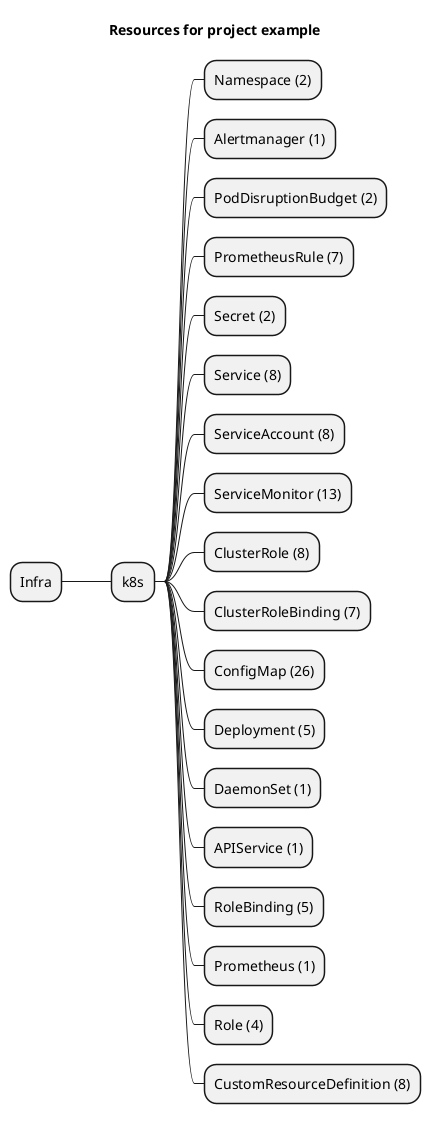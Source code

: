 @startmindmap
title Resources for project example
skinparam monochrome true
+ Infra
++ k8s
+++ Namespace (2)
+++ Alertmanager (1)
+++ PodDisruptionBudget (2)
+++ PrometheusRule (7)
+++ Secret (2)
+++ Service (8)
+++ ServiceAccount (8)
+++ ServiceMonitor (13)
+++ ClusterRole (8)
+++ ClusterRoleBinding (7)
+++ ConfigMap (26)
+++ Deployment (5)
+++ DaemonSet (1)
+++ APIService (1)
+++ RoleBinding (5)
+++ Prometheus (1)
+++ Role (4)
+++ CustomResourceDefinition (8)
@endmindmap